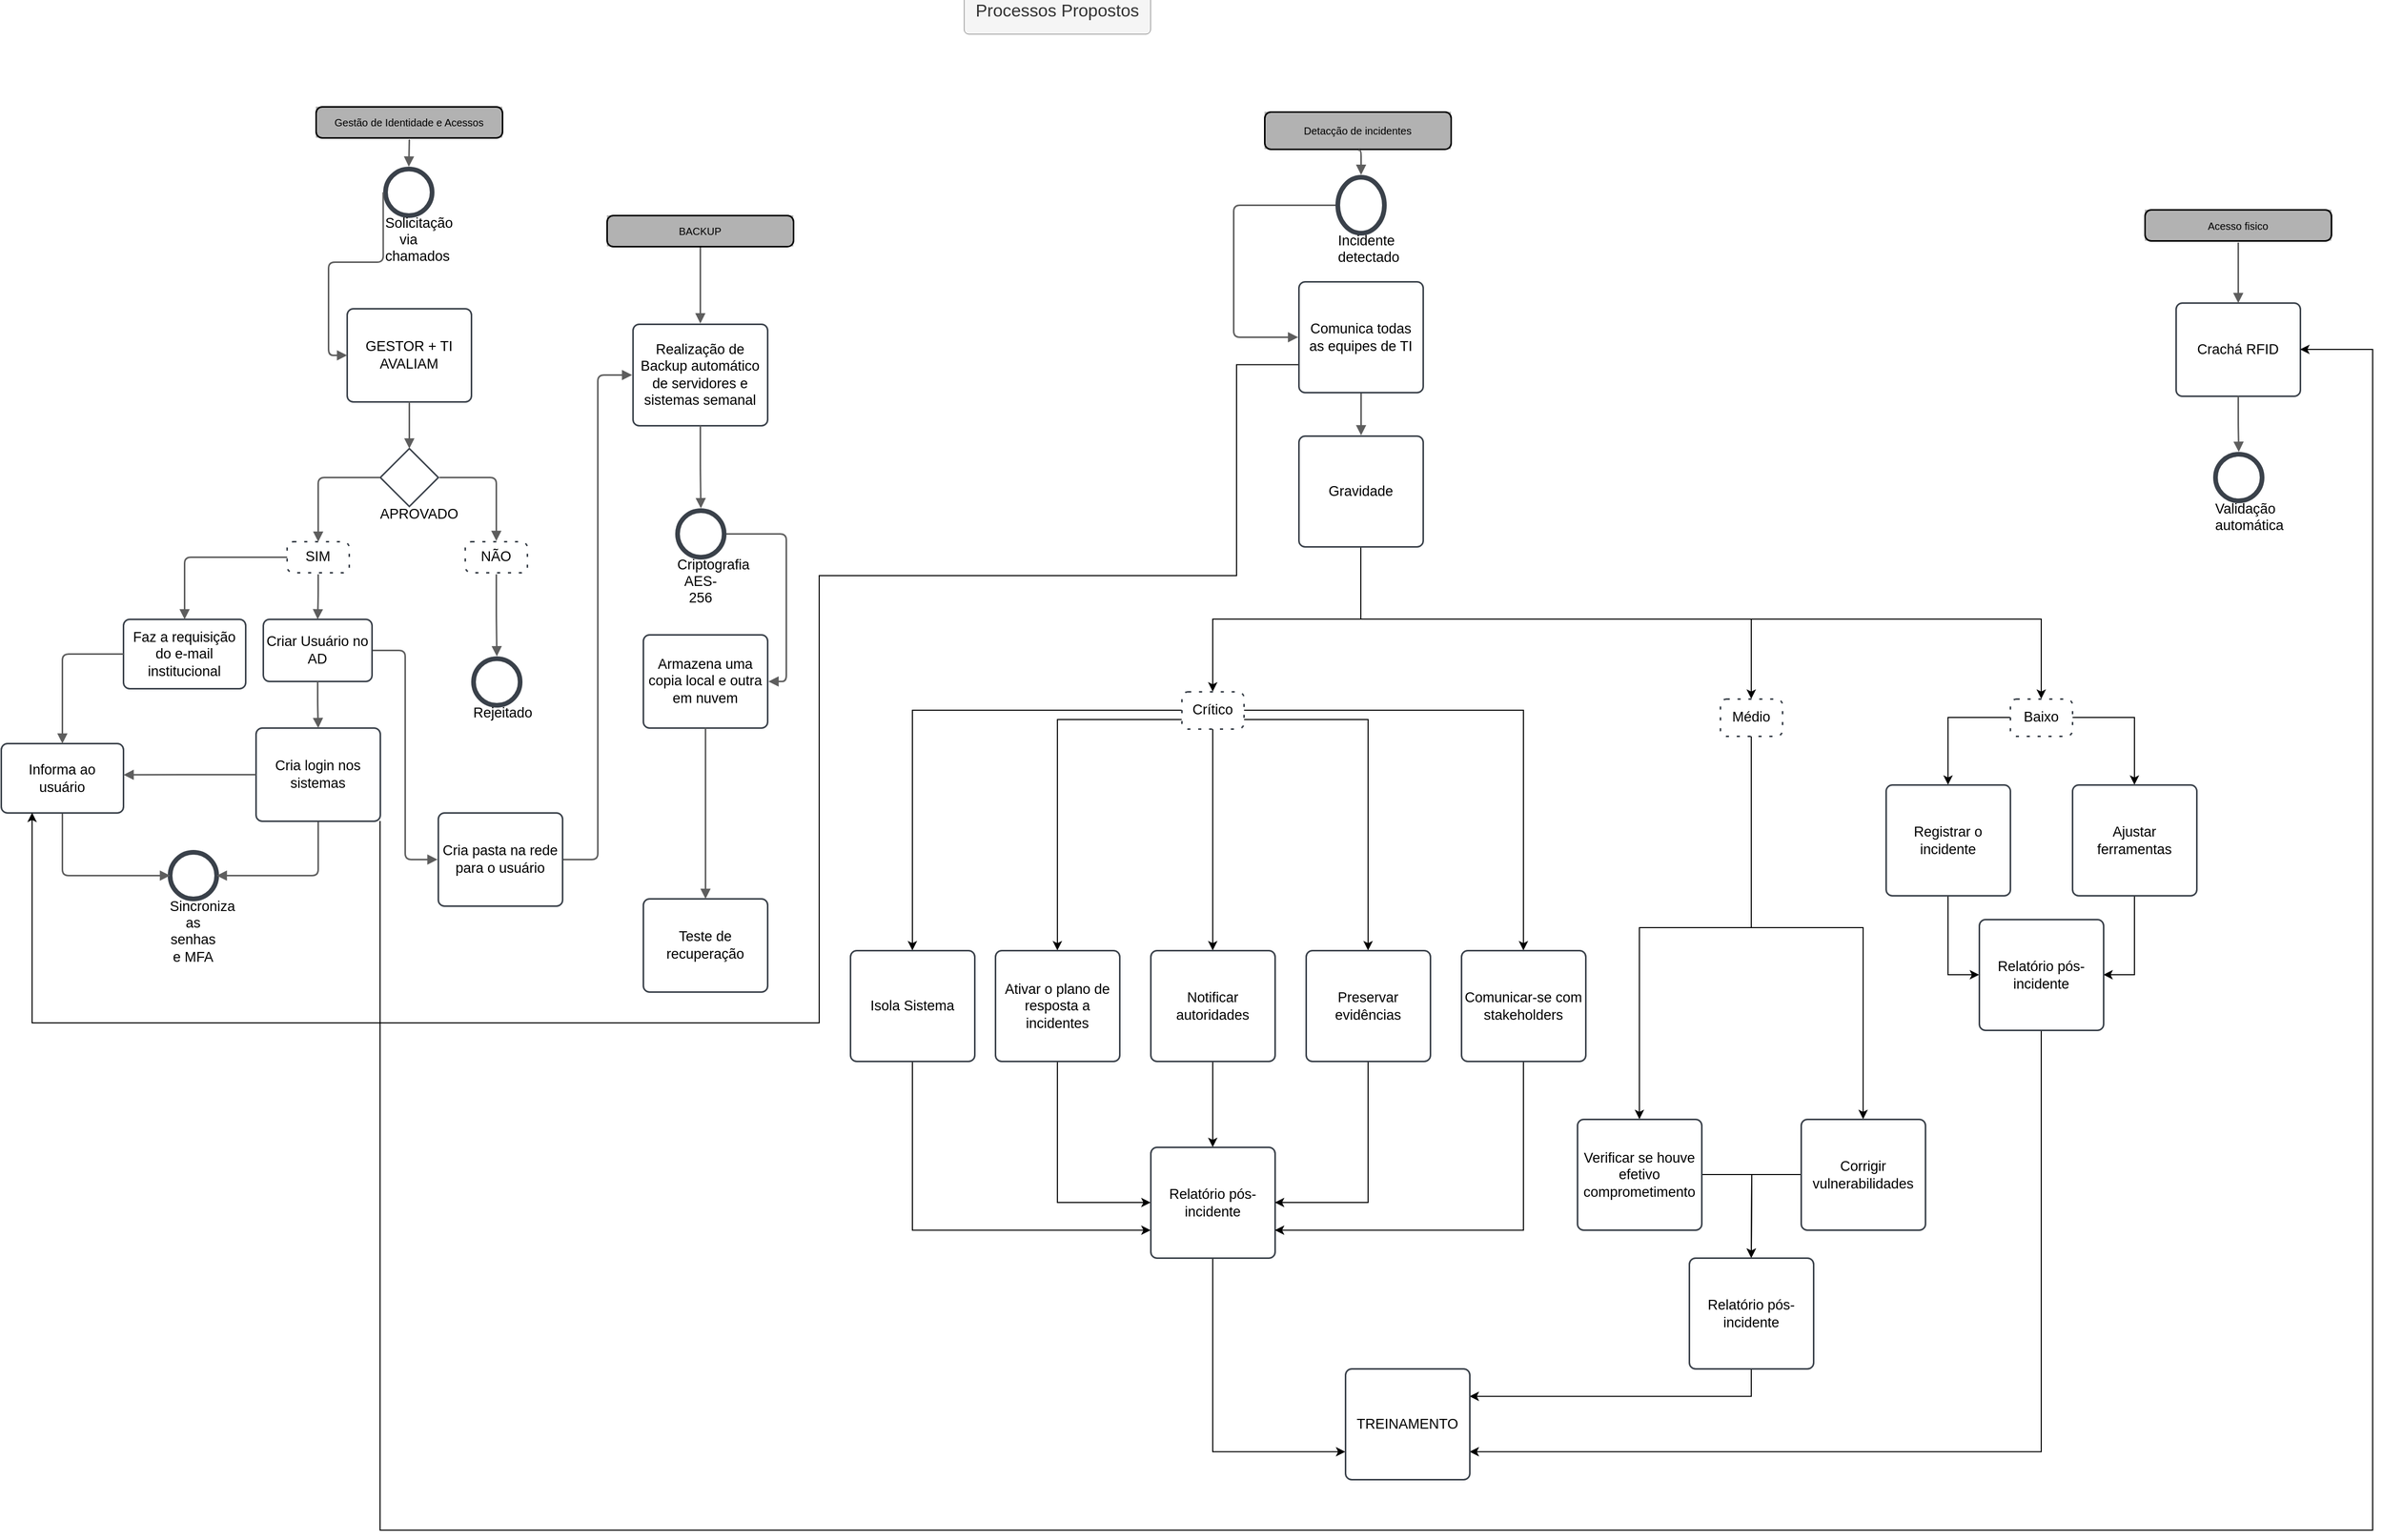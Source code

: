 <mxfile version="26.2.9">
  <diagram name="Page-1" id="2a216829-ef6e-dabb-86c1-c78162f3ba2b">
    <mxGraphModel dx="3696" dy="2890" grid="1" gridSize="10" guides="1" tooltips="1" connect="1" arrows="1" fold="1" page="1" pageScale="1" pageWidth="850" pageHeight="1100" background="none" math="0" shadow="0">
      <root>
        <mxCell id="0" />
        <mxCell id="1" parent="0" />
        <mxCell id="rD__Bi_7_aJGjnoCtn_X-9" value="Gestão de Identidade e Acessos" style="html=1;overflow=block;blockSpacing=1;whiteSpace=wrap;fontSize=10;fontColor=default;align=center;spacing=3.8;strokeOpacity=100;fillOpacity=100;rounded=1;absoluteArcSize=1;arcSize=12;fillColor=#ffffff;strokeWidth=1.5;" vertex="1" parent="1">
          <mxGeometry x="-1906" y="-1435" width="180" height="30" as="geometry" />
        </mxCell>
        <mxCell id="rD__Bi_7_aJGjnoCtn_X-10" value="" style="fillColor=#000000;strokeColor=none;opacity=30;" vertex="1" parent="rD__Bi_7_aJGjnoCtn_X-9">
          <mxGeometry width="180" height="30" as="geometry" />
        </mxCell>
        <mxCell id="rD__Bi_7_aJGjnoCtn_X-11" value="BACKUP" style="html=1;overflow=block;blockSpacing=1;whiteSpace=wrap;fontSize=10;align=center;spacing=3.8;strokeOpacity=100;fillOpacity=100;rounded=1;absoluteArcSize=1;arcSize=12;fillColor=#ffffff;strokeWidth=1.5;" vertex="1" parent="1">
          <mxGeometry x="-1625" y="-1330" width="180" height="30" as="geometry" />
        </mxCell>
        <mxCell id="rD__Bi_7_aJGjnoCtn_X-12" value="" style="fillColor=#000000;strokeColor=none;opacity=30;" vertex="1" parent="rD__Bi_7_aJGjnoCtn_X-11">
          <mxGeometry width="180" height="30" as="geometry" />
        </mxCell>
        <mxCell id="rD__Bi_7_aJGjnoCtn_X-13" value="Detacção de incidentes" style="html=1;overflow=block;blockSpacing=1;whiteSpace=wrap;fontSize=10;align=center;spacing=3.8;strokeOpacity=100;fillOpacity=100;rounded=1;absoluteArcSize=1;arcSize=12;fillColor=#ffffff;strokeWidth=1.5;" vertex="1" parent="1">
          <mxGeometry x="-990" y="-1430" width="180" height="36" as="geometry" />
        </mxCell>
        <mxCell id="rD__Bi_7_aJGjnoCtn_X-14" value="" style="fillColor=#000000;strokeColor=none;opacity=30;" vertex="1" parent="rD__Bi_7_aJGjnoCtn_X-13">
          <mxGeometry width="180" height="36" as="geometry" />
        </mxCell>
        <mxCell id="rD__Bi_7_aJGjnoCtn_X-15" value="Acesso fisico" style="html=1;overflow=block;blockSpacing=1;whiteSpace=wrap;fontSize=10;align=center;spacing=3.8;strokeOpacity=100;fillOpacity=100;rounded=1;absoluteArcSize=1;arcSize=12;fillColor=#ffffff;strokeWidth=1.5;" vertex="1" parent="1">
          <mxGeometry x="-140" y="-1335.5" width="180" height="30" as="geometry" />
        </mxCell>
        <mxCell id="rD__Bi_7_aJGjnoCtn_X-16" value="" style="fillColor=#000000;strokeColor=none;opacity=30;" vertex="1" parent="rD__Bi_7_aJGjnoCtn_X-15">
          <mxGeometry width="180" height="30" as="geometry" />
        </mxCell>
        <mxCell id="rD__Bi_7_aJGjnoCtn_X-17" value="GESTOR + TI&#xa;AVALIAM" style="html=1;overflow=block;blockSpacing=1;whiteSpace=wrap;fontSize=13.5;align=center;spacing=3.8;strokeColor=#3a414a;strokeOpacity=100;fillOpacity=100;rounded=1;absoluteArcSize=1;arcSize=12;fillColor=#ffffff;strokeWidth=1.5;" vertex="1" parent="1">
          <mxGeometry x="-1876" y="-1240" width="120" height="90" as="geometry" />
        </mxCell>
        <mxCell id="rD__Bi_7_aJGjnoCtn_X-18" value="APROVADO" style="html=1;overflow=block;blockSpacing=1;shape=mxgraph.bpmn.shape;perimeter=rhombusPerimeter;background=gateway;verticalLabelPosition=bottom;verticalAlign=top;outline=none;symbol=general;strokeColor=#3a414a;strokeOpacity=100;fillOpacity=100;rounded=1;absoluteArcSize=1;arcSize=12;fillColor=#ffffff;strokeWidth=1.5;whiteSpace=wrap;fontSize=13.5;align=center;spacing=0;" vertex="1" parent="1">
          <mxGeometry x="-1844" y="-1105" width="56" height="56" as="geometry" />
        </mxCell>
        <mxCell id="rD__Bi_7_aJGjnoCtn_X-19" value="SIM" style="html=1;overflow=block;blockSpacing=1;shape=ext;dashed=1;dashPattern=2 5;whiteSpace=wrap;fontSize=13.5;align=center;spacing=3.8;strokeColor=#3a414a;strokeOpacity=100;fillOpacity=100;rounded=1;absoluteArcSize=1;arcSize=12;fillColor=#ffffff;strokeWidth=1.5;" vertex="1" parent="1">
          <mxGeometry x="-1934" y="-1015" width="60" height="30" as="geometry" />
        </mxCell>
        <mxCell id="rD__Bi_7_aJGjnoCtn_X-20" value="NÃO" style="html=1;overflow=block;blockSpacing=1;shape=ext;dashed=1;dashPattern=2 5;whiteSpace=wrap;fontSize=13.5;align=center;spacing=3.8;strokeColor=#3a414a;strokeOpacity=100;fillOpacity=100;rounded=1;absoluteArcSize=1;arcSize=12;fillColor=#ffffff;strokeWidth=1.5;" vertex="1" parent="1">
          <mxGeometry x="-1762" y="-1015" width="60" height="30" as="geometry" />
        </mxCell>
        <mxCell id="rD__Bi_7_aJGjnoCtn_X-21" value="Rejeitado" style="html=1;overflow=block;blockSpacing=1;whiteSpace=wrap;shape=mxgraph.bpmn.shape;verticalLabelPosition=bottom;verticalAlign=top;outline=end;fontSize=13.5;align=center;spacing=0;strokeColor=#3a414a;strokeOpacity=100;fillOpacity=100;rounded=1;absoluteArcSize=1;arcSize=12;fillColor=#ffffff;strokeWidth=1.5;" vertex="1" parent="1">
          <mxGeometry x="-1754" y="-902" width="45" height="45" as="geometry" />
        </mxCell>
        <mxCell id="rD__Bi_7_aJGjnoCtn_X-22" value="Solicitação via chamados" style="html=1;overflow=block;blockSpacing=1;whiteSpace=wrap;shape=mxgraph.bpmn.shape;verticalLabelPosition=bottom;verticalAlign=top;outline=end;fontSize=13.5;align=center;spacing=0;strokeColor=#3a414a;strokeOpacity=100;fillOpacity=100;rounded=1;absoluteArcSize=1;arcSize=12;fillColor=#ffffff;strokeWidth=1.5;" vertex="1" parent="1">
          <mxGeometry x="-1839" y="-1375" width="45" height="45" as="geometry" />
        </mxCell>
        <mxCell id="rD__Bi_7_aJGjnoCtn_X-23" value="" style="html=1;jettySize=18;whiteSpace=wrap;fontSize=13;strokeColor=#5E5E5E;strokeWidth=1.5;rounded=1;arcSize=12;edgeStyle=orthogonalEdgeStyle;startArrow=none;endArrow=block;endFill=1;exitX=-0.05;exitY=0.5;exitPerimeter=0;entryX=0;entryY=0.5;entryPerimeter=0;lucidId=1qi7b8Av0Xuy;" edge="1" parent="1" source="rD__Bi_7_aJGjnoCtn_X-22" target="rD__Bi_7_aJGjnoCtn_X-17">
          <mxGeometry width="100" height="100" relative="1" as="geometry">
            <Array as="points" />
          </mxGeometry>
        </mxCell>
        <mxCell id="rD__Bi_7_aJGjnoCtn_X-24" value="" style="html=1;jettySize=18;whiteSpace=wrap;fontSize=13;strokeColor=#5E5E5E;strokeWidth=1.5;rounded=1;arcSize=12;edgeStyle=orthogonalEdgeStyle;startArrow=none;endArrow=block;endFill=1;exitX=0.5;exitY=1;exitPerimeter=0;entryX=0.5;entryY=0;entryPerimeter=0;lucidId=8qi7MVqznRlG;" edge="1" parent="1" source="rD__Bi_7_aJGjnoCtn_X-17" target="rD__Bi_7_aJGjnoCtn_X-18">
          <mxGeometry width="100" height="100" relative="1" as="geometry">
            <Array as="points" />
          </mxGeometry>
        </mxCell>
        <mxCell id="rD__Bi_7_aJGjnoCtn_X-25" value="" style="html=1;jettySize=18;whiteSpace=wrap;fontSize=13;strokeColor=#5E5E5E;strokeWidth=1.5;rounded=1;arcSize=12;edgeStyle=orthogonalEdgeStyle;startArrow=none;endArrow=block;endFill=1;exitX=1.019;exitY=0.5;exitPerimeter=0;entryX=0.5;entryY=-0.025;entryPerimeter=0;lucidId=ari7bcPOTOpe;" edge="1" parent="1" source="rD__Bi_7_aJGjnoCtn_X-18" target="rD__Bi_7_aJGjnoCtn_X-20">
          <mxGeometry width="100" height="100" relative="1" as="geometry">
            <Array as="points" />
          </mxGeometry>
        </mxCell>
        <mxCell id="rD__Bi_7_aJGjnoCtn_X-26" value="" style="html=1;jettySize=18;whiteSpace=wrap;fontSize=13;strokeColor=#5E5E5E;strokeWidth=1.5;rounded=1;arcSize=12;edgeStyle=orthogonalEdgeStyle;startArrow=none;endArrow=block;endFill=1;exitX=0;exitY=0.5;exitPerimeter=0;entryX=0.5;entryY=0;entryPerimeter=0;lucidId=fri711MLL6yt;" edge="1" parent="1" source="rD__Bi_7_aJGjnoCtn_X-18" target="rD__Bi_7_aJGjnoCtn_X-19">
          <mxGeometry width="100" height="100" relative="1" as="geometry">
            <Array as="points" />
          </mxGeometry>
        </mxCell>
        <mxCell id="rD__Bi_7_aJGjnoCtn_X-27" value="" style="html=1;jettySize=18;whiteSpace=wrap;fontSize=13;strokeColor=#5E5E5E;strokeWidth=1.5;rounded=1;arcSize=12;edgeStyle=orthogonalEdgeStyle;startArrow=none;endArrow=block;endFill=1;exitX=0.5;exitY=1.05;exitPerimeter=0;entryX=0.5;entryY=0;entryPerimeter=0;lucidId=qri7VnRi8bmu;" edge="1" parent="1" source="rD__Bi_7_aJGjnoCtn_X-19" target="rD__Bi_7_aJGjnoCtn_X-51">
          <mxGeometry width="100" height="100" relative="1" as="geometry">
            <Array as="points" />
          </mxGeometry>
        </mxCell>
        <mxCell id="rD__Bi_7_aJGjnoCtn_X-28" value="" style="html=1;jettySize=18;whiteSpace=wrap;fontSize=13;strokeColor=#5E5E5E;strokeWidth=1.5;rounded=1;arcSize=12;edgeStyle=orthogonalEdgeStyle;startArrow=none;endArrow=block;endFill=1;exitX=0.5;exitY=1.05;exitPerimeter=0;entryX=0.5;entryY=-0.05;entryPerimeter=0;lucidId=Uri776r0W75.;" edge="1" parent="1" source="rD__Bi_7_aJGjnoCtn_X-20" target="rD__Bi_7_aJGjnoCtn_X-21">
          <mxGeometry width="100" height="100" relative="1" as="geometry">
            <Array as="points" />
          </mxGeometry>
        </mxCell>
        <mxCell id="rD__Bi_7_aJGjnoCtn_X-29" value="" style="html=1;jettySize=18;whiteSpace=wrap;fontSize=13;strokeColor=#5E5E5E;strokeWidth=1.5;rounded=1;arcSize=12;edgeStyle=orthogonalEdgeStyle;startArrow=none;endArrow=block;endFill=1;exitX=0.5;exitY=1.05;exitPerimeter=0;entryX=0.5;entryY=-0.05;entryPerimeter=0;lucidId=jsi7D1w7isp8;" edge="1" parent="1" source="rD__Bi_7_aJGjnoCtn_X-9" target="rD__Bi_7_aJGjnoCtn_X-22">
          <mxGeometry width="100" height="100" relative="1" as="geometry">
            <Array as="points" />
          </mxGeometry>
        </mxCell>
        <mxCell id="rD__Bi_7_aJGjnoCtn_X-30" value="Realização de Backup automático de servidores e sistemas semanal" style="html=1;overflow=block;blockSpacing=1;whiteSpace=wrap;fontSize=13.5;align=center;spacing=3.8;strokeColor=#3a414a;strokeOpacity=100;fillOpacity=100;rounded=1;absoluteArcSize=1;arcSize=12;fillColor=#ffffff;strokeWidth=1.5;" vertex="1" parent="1">
          <mxGeometry x="-1600" y="-1225" width="130" height="98" as="geometry" />
        </mxCell>
        <mxCell id="rD__Bi_7_aJGjnoCtn_X-31" value="Criptografia AES-256" style="html=1;overflow=block;blockSpacing=1;whiteSpace=wrap;shape=mxgraph.bpmn.shape;verticalLabelPosition=bottom;verticalAlign=top;outline=end;fontSize=13.5;align=center;spacing=0;strokeColor=#3a414a;strokeOpacity=100;fillOpacity=100;rounded=1;absoluteArcSize=1;arcSize=12;fillColor=#ffffff;strokeWidth=1.5;" vertex="1" parent="1">
          <mxGeometry x="-1557" y="-1045" width="45" height="45" as="geometry" />
        </mxCell>
        <mxCell id="rD__Bi_7_aJGjnoCtn_X-32" value="Teste de recuperação" style="html=1;overflow=block;blockSpacing=1;whiteSpace=wrap;fontSize=13.5;align=center;spacing=3.8;strokeColor=#3a414a;strokeOpacity=100;fillOpacity=100;rounded=1;absoluteArcSize=1;arcSize=12;fillColor=#ffffff;strokeWidth=1.5;" vertex="1" parent="1">
          <mxGeometry x="-1590" y="-670" width="120" height="90" as="geometry" />
        </mxCell>
        <mxCell id="rD__Bi_7_aJGjnoCtn_X-33" value="" style="html=1;jettySize=18;whiteSpace=wrap;fontSize=13;strokeColor=#5E5E5E;strokeWidth=1.5;rounded=1;arcSize=12;edgeStyle=orthogonalEdgeStyle;startArrow=none;endArrow=block;endFill=1;exitX=1.05;exitY=0.5;exitPerimeter=0;entryX=1.006;entryY=0.5;entryPerimeter=0;lucidId=zvi7NfOaGzyh;" edge="1" parent="1" source="rD__Bi_7_aJGjnoCtn_X-31" target="rD__Bi_7_aJGjnoCtn_X-66">
          <mxGeometry width="100" height="100" relative="1" as="geometry">
            <Array as="points">
              <mxPoint x="-1452" y="-1022" />
              <mxPoint x="-1452" y="-880" />
            </Array>
          </mxGeometry>
        </mxCell>
        <mxCell id="rD__Bi_7_aJGjnoCtn_X-34" value="" style="html=1;jettySize=18;whiteSpace=wrap;fontSize=13;strokeColor=#5E5E5E;strokeWidth=1.5;rounded=1;arcSize=12;edgeStyle=orthogonalEdgeStyle;startArrow=none;endArrow=block;endFill=1;exitX=0.5;exitY=1.025;exitPerimeter=0;entryX=0.5;entryY=-0.008;entryPerimeter=0;lucidId=Hvi7lHUSgAR8;" edge="1" parent="1" source="rD__Bi_7_aJGjnoCtn_X-11" target="rD__Bi_7_aJGjnoCtn_X-30">
          <mxGeometry width="100" height="100" relative="1" as="geometry">
            <Array as="points" />
          </mxGeometry>
        </mxCell>
        <mxCell id="rD__Bi_7_aJGjnoCtn_X-77" style="edgeStyle=orthogonalEdgeStyle;rounded=0;orthogonalLoop=1;jettySize=auto;html=1;exitX=0.5;exitY=1;exitDx=0;exitDy=0;entryX=0.5;entryY=0;entryDx=0;entryDy=0;" edge="1" parent="1" source="rD__Bi_7_aJGjnoCtn_X-35" target="rD__Bi_7_aJGjnoCtn_X-36">
          <mxGeometry relative="1" as="geometry" />
        </mxCell>
        <mxCell id="rD__Bi_7_aJGjnoCtn_X-78" style="edgeStyle=orthogonalEdgeStyle;rounded=0;orthogonalLoop=1;jettySize=auto;html=1;exitX=0.5;exitY=1;exitDx=0;exitDy=0;" edge="1" parent="1" source="rD__Bi_7_aJGjnoCtn_X-35" target="rD__Bi_7_aJGjnoCtn_X-75">
          <mxGeometry relative="1" as="geometry">
            <Array as="points">
              <mxPoint x="-897" y="-940" />
              <mxPoint x="-240" y="-940" />
            </Array>
          </mxGeometry>
        </mxCell>
        <mxCell id="rD__Bi_7_aJGjnoCtn_X-100" style="edgeStyle=orthogonalEdgeStyle;rounded=0;orthogonalLoop=1;jettySize=auto;html=1;exitX=0.5;exitY=1;exitDx=0;exitDy=0;entryX=0.5;entryY=0;entryDx=0;entryDy=0;" edge="1" parent="1" source="rD__Bi_7_aJGjnoCtn_X-35" target="rD__Bi_7_aJGjnoCtn_X-38">
          <mxGeometry relative="1" as="geometry">
            <Array as="points">
              <mxPoint x="-897" y="-940" />
              <mxPoint x="-520" y="-940" />
            </Array>
          </mxGeometry>
        </mxCell>
        <mxCell id="rD__Bi_7_aJGjnoCtn_X-35" value="Gravidade" style="html=1;overflow=block;blockSpacing=1;whiteSpace=wrap;fontSize=13.5;align=center;spacing=3.8;strokeColor=#3a414a;strokeOpacity=100;fillOpacity=100;rounded=1;absoluteArcSize=1;arcSize=12;fillColor=#ffffff;strokeWidth=1.5;" vertex="1" parent="1">
          <mxGeometry x="-957" y="-1117" width="120" height="107" as="geometry" />
        </mxCell>
        <mxCell id="rD__Bi_7_aJGjnoCtn_X-80" style="edgeStyle=orthogonalEdgeStyle;rounded=0;orthogonalLoop=1;jettySize=auto;html=1;exitX=0;exitY=0.5;exitDx=0;exitDy=0;" edge="1" parent="1" source="rD__Bi_7_aJGjnoCtn_X-36" target="rD__Bi_7_aJGjnoCtn_X-42">
          <mxGeometry relative="1" as="geometry" />
        </mxCell>
        <mxCell id="rD__Bi_7_aJGjnoCtn_X-81" style="edgeStyle=orthogonalEdgeStyle;rounded=0;orthogonalLoop=1;jettySize=auto;html=1;entryX=0.5;entryY=0;entryDx=0;entryDy=0;exitX=0;exitY=0.75;exitDx=0;exitDy=0;" edge="1" parent="1" source="rD__Bi_7_aJGjnoCtn_X-36" target="rD__Bi_7_aJGjnoCtn_X-79">
          <mxGeometry relative="1" as="geometry">
            <mxPoint x="-1040" y="-830" as="sourcePoint" />
          </mxGeometry>
        </mxCell>
        <mxCell id="rD__Bi_7_aJGjnoCtn_X-85" style="edgeStyle=orthogonalEdgeStyle;rounded=0;orthogonalLoop=1;jettySize=auto;html=1;exitX=0.5;exitY=1;exitDx=0;exitDy=0;" edge="1" parent="1" source="rD__Bi_7_aJGjnoCtn_X-36" target="rD__Bi_7_aJGjnoCtn_X-82">
          <mxGeometry relative="1" as="geometry">
            <Array as="points">
              <mxPoint x="-1040" y="-770" />
              <mxPoint x="-1040" y="-770" />
            </Array>
          </mxGeometry>
        </mxCell>
        <mxCell id="rD__Bi_7_aJGjnoCtn_X-86" style="edgeStyle=orthogonalEdgeStyle;rounded=0;orthogonalLoop=1;jettySize=auto;html=1;exitX=1;exitY=0.5;exitDx=0;exitDy=0;entryX=0.5;entryY=0;entryDx=0;entryDy=0;" edge="1" parent="1" source="rD__Bi_7_aJGjnoCtn_X-36" target="rD__Bi_7_aJGjnoCtn_X-84">
          <mxGeometry relative="1" as="geometry" />
        </mxCell>
        <mxCell id="rD__Bi_7_aJGjnoCtn_X-88" style="edgeStyle=orthogonalEdgeStyle;rounded=0;orthogonalLoop=1;jettySize=auto;html=1;exitX=1;exitY=0.75;exitDx=0;exitDy=0;entryX=0.5;entryY=0;entryDx=0;entryDy=0;" edge="1" parent="1" source="rD__Bi_7_aJGjnoCtn_X-36" target="rD__Bi_7_aJGjnoCtn_X-83">
          <mxGeometry relative="1" as="geometry" />
        </mxCell>
        <mxCell id="rD__Bi_7_aJGjnoCtn_X-36" value="Crítico" style="html=1;overflow=block;blockSpacing=1;shape=ext;dashed=1;dashPattern=2 5;whiteSpace=wrap;fontSize=13.5;align=center;spacing=3.8;strokeColor=#3a414a;strokeOpacity=100;fillOpacity=100;rounded=1;absoluteArcSize=1;arcSize=12;fillColor=#ffffff;strokeWidth=1.5;" vertex="1" parent="1">
          <mxGeometry x="-1070" y="-870" width="60" height="36" as="geometry" />
        </mxCell>
        <mxCell id="rD__Bi_7_aJGjnoCtn_X-91" style="edgeStyle=orthogonalEdgeStyle;rounded=0;orthogonalLoop=1;jettySize=auto;html=1;exitX=0.5;exitY=1;exitDx=0;exitDy=0;" edge="1" parent="1" source="rD__Bi_7_aJGjnoCtn_X-38" target="rD__Bi_7_aJGjnoCtn_X-90">
          <mxGeometry relative="1" as="geometry" />
        </mxCell>
        <mxCell id="rD__Bi_7_aJGjnoCtn_X-92" style="edgeStyle=orthogonalEdgeStyle;rounded=0;orthogonalLoop=1;jettySize=auto;html=1;exitX=0.5;exitY=1;exitDx=0;exitDy=0;entryX=0.5;entryY=0;entryDx=0;entryDy=0;" edge="1" parent="1" source="rD__Bi_7_aJGjnoCtn_X-38" target="rD__Bi_7_aJGjnoCtn_X-40">
          <mxGeometry relative="1" as="geometry" />
        </mxCell>
        <mxCell id="rD__Bi_7_aJGjnoCtn_X-38" value="Médio" style="html=1;overflow=block;blockSpacing=1;shape=ext;dashed=1;dashPattern=2 5;whiteSpace=wrap;fontSize=13.5;align=center;spacing=3.8;strokeColor=#3a414a;strokeOpacity=100;fillOpacity=100;rounded=1;absoluteArcSize=1;arcSize=12;fillColor=#ffffff;strokeWidth=1.5;" vertex="1" parent="1">
          <mxGeometry x="-550" y="-863" width="60" height="36" as="geometry" />
        </mxCell>
        <mxCell id="rD__Bi_7_aJGjnoCtn_X-104" style="edgeStyle=orthogonalEdgeStyle;rounded=0;orthogonalLoop=1;jettySize=auto;html=1;exitX=1;exitY=0.5;exitDx=0;exitDy=0;" edge="1" parent="1" source="rD__Bi_7_aJGjnoCtn_X-40">
          <mxGeometry relative="1" as="geometry">
            <mxPoint x="-520.0" y="-323" as="targetPoint" />
          </mxGeometry>
        </mxCell>
        <mxCell id="rD__Bi_7_aJGjnoCtn_X-40" value="Verificar se houve efetivo comprometimento" style="html=1;overflow=block;blockSpacing=1;whiteSpace=wrap;fontSize=13.5;align=center;spacing=3.8;strokeColor=#3a414a;strokeOpacity=100;fillOpacity=100;rounded=1;absoluteArcSize=1;arcSize=12;fillColor=#ffffff;strokeWidth=1.5;" vertex="1" parent="1">
          <mxGeometry x="-688" y="-457" width="120" height="107" as="geometry" />
        </mxCell>
        <mxCell id="rD__Bi_7_aJGjnoCtn_X-95" style="edgeStyle=orthogonalEdgeStyle;rounded=0;orthogonalLoop=1;jettySize=auto;html=1;exitX=0.5;exitY=1;exitDx=0;exitDy=0;entryX=0;entryY=0.75;entryDx=0;entryDy=0;" edge="1" parent="1" source="rD__Bi_7_aJGjnoCtn_X-42" target="rD__Bi_7_aJGjnoCtn_X-44">
          <mxGeometry relative="1" as="geometry" />
        </mxCell>
        <mxCell id="rD__Bi_7_aJGjnoCtn_X-42" value="Isola Sistema" style="html=1;overflow=block;blockSpacing=1;whiteSpace=wrap;fontSize=13.5;align=center;spacing=3.8;strokeColor=#3a414a;strokeOpacity=100;fillOpacity=100;rounded=1;absoluteArcSize=1;arcSize=12;fillColor=#ffffff;strokeWidth=1.5;" vertex="1" parent="1">
          <mxGeometry x="-1390" y="-620" width="120" height="107" as="geometry" />
        </mxCell>
        <mxCell id="rD__Bi_7_aJGjnoCtn_X-113" style="edgeStyle=orthogonalEdgeStyle;rounded=0;orthogonalLoop=1;jettySize=auto;html=1;exitX=0.5;exitY=1;exitDx=0;exitDy=0;entryX=0;entryY=0.75;entryDx=0;entryDy=0;" edge="1" parent="1" source="rD__Bi_7_aJGjnoCtn_X-44" target="rD__Bi_7_aJGjnoCtn_X-111">
          <mxGeometry relative="1" as="geometry" />
        </mxCell>
        <mxCell id="rD__Bi_7_aJGjnoCtn_X-44" value="Relatório pós-incidente" style="html=1;overflow=block;blockSpacing=1;whiteSpace=wrap;fontSize=13.5;align=center;spacing=3.8;strokeColor=#3a414a;strokeOpacity=100;fillOpacity=100;rounded=1;absoluteArcSize=1;arcSize=12;fillColor=#ffffff;strokeWidth=1.5;" vertex="1" parent="1">
          <mxGeometry x="-1100" y="-430" width="120" height="107" as="geometry" />
        </mxCell>
        <mxCell id="rD__Bi_7_aJGjnoCtn_X-46" value="Crachá RFID" style="html=1;overflow=block;blockSpacing=1;whiteSpace=wrap;fontSize=13.5;align=center;spacing=3.8;strokeColor=#3a414a;strokeOpacity=100;fillOpacity=100;rounded=1;absoluteArcSize=1;arcSize=12;fillColor=#ffffff;strokeWidth=1.5;" vertex="1" parent="1">
          <mxGeometry x="-110" y="-1245.5" width="120" height="90" as="geometry" />
        </mxCell>
        <mxCell id="rD__Bi_7_aJGjnoCtn_X-47" value="Validação automática" style="html=1;overflow=block;blockSpacing=1;whiteSpace=wrap;shape=mxgraph.bpmn.shape;verticalLabelPosition=bottom;verticalAlign=top;outline=end;fontSize=13.5;align=center;spacing=0;strokeColor=#3a414a;strokeOpacity=100;fillOpacity=100;rounded=1;absoluteArcSize=1;arcSize=12;fillColor=#ffffff;strokeWidth=1.5;" vertex="1" parent="1">
          <mxGeometry x="-72" y="-1099.5" width="45" height="45" as="geometry" />
        </mxCell>
        <mxCell id="rD__Bi_7_aJGjnoCtn_X-48" value="" style="html=1;jettySize=18;whiteSpace=wrap;fontSize=13;strokeColor=#5E5E5E;strokeWidth=1.5;rounded=1;arcSize=12;edgeStyle=orthogonalEdgeStyle;startArrow=none;endArrow=block;endFill=1;exitX=0.5;exitY=1;exitPerimeter=0;entryX=0.5;entryY=-0.05;entryPerimeter=0;lucidId=tCi74.-eWCWQ;" edge="1" parent="1" source="rD__Bi_7_aJGjnoCtn_X-46" target="rD__Bi_7_aJGjnoCtn_X-47">
          <mxGeometry width="100" height="100" relative="1" as="geometry">
            <Array as="points" />
          </mxGeometry>
        </mxCell>
        <mxCell id="rD__Bi_7_aJGjnoCtn_X-49" value="" style="html=1;jettySize=18;whiteSpace=wrap;fontSize=13;strokeColor=#5E5E5E;strokeWidth=1.5;rounded=1;arcSize=12;edgeStyle=orthogonalEdgeStyle;startArrow=none;endArrow=block;endFill=1;exitX=0.5;exitY=1.05;exitPerimeter=0;entryX=0.5;entryY=0;entryPerimeter=0;lucidId=wCi73nZ9If8Q;" edge="1" parent="1" source="rD__Bi_7_aJGjnoCtn_X-15" target="rD__Bi_7_aJGjnoCtn_X-46">
          <mxGeometry width="100" height="100" relative="1" as="geometry">
            <Array as="points" />
          </mxGeometry>
        </mxCell>
        <mxCell id="rD__Bi_7_aJGjnoCtn_X-50" value="Processos Propostos" style="html=1;overflow=block;blockSpacing=1;whiteSpace=wrap;fontSize=16.7;spacing=0;strokeOpacity=100;rounded=1;absoluteArcSize=1;arcSize=9;strokeWidth=NaN;lucidId=.Rn7T_qeF7R_;fillColor=#f5f5f5;fontColor=#333333;strokeColor=#666666;" vertex="1" parent="1">
          <mxGeometry x="-1280" y="-1550" width="180" height="45" as="geometry" />
        </mxCell>
        <mxCell id="rD__Bi_7_aJGjnoCtn_X-51" value="Criar Usuário no AD" style="html=1;overflow=block;blockSpacing=1;whiteSpace=wrap;fontSize=13.5;align=center;spacing=3.8;strokeColor=#3a414a;strokeOpacity=100;fillOpacity=100;rounded=1;absoluteArcSize=1;arcSize=12;fillColor=#ffffff;strokeWidth=1.5;" vertex="1" parent="1">
          <mxGeometry x="-1957" y="-940" width="105" height="60" as="geometry" />
        </mxCell>
        <mxCell id="rD__Bi_7_aJGjnoCtn_X-117" style="edgeStyle=orthogonalEdgeStyle;rounded=0;orthogonalLoop=1;jettySize=auto;html=1;exitX=1;exitY=1;exitDx=0;exitDy=0;entryX=1;entryY=0.5;entryDx=0;entryDy=0;" edge="1" parent="1" source="rD__Bi_7_aJGjnoCtn_X-52" target="rD__Bi_7_aJGjnoCtn_X-46">
          <mxGeometry relative="1" as="geometry">
            <Array as="points">
              <mxPoint x="-1844" y="-60" />
              <mxPoint x="80" y="-60" />
              <mxPoint x="80" y="-1200" />
            </Array>
          </mxGeometry>
        </mxCell>
        <mxCell id="rD__Bi_7_aJGjnoCtn_X-52" value="Cria login nos sistemas " style="html=1;overflow=block;blockSpacing=1;whiteSpace=wrap;fontSize=13.5;align=center;spacing=3.8;strokeColor=#3a414a;strokeOpacity=100;fillOpacity=100;rounded=1;absoluteArcSize=1;arcSize=12;fillColor=#ffffff;strokeWidth=1.5;" vertex="1" parent="1">
          <mxGeometry x="-1964" y="-835" width="120" height="90" as="geometry" />
        </mxCell>
        <mxCell id="rD__Bi_7_aJGjnoCtn_X-53" value="" style="html=1;jettySize=18;whiteSpace=wrap;fontSize=13;strokeColor=#5E5E5E;strokeWidth=1.5;rounded=1;arcSize=12;edgeStyle=orthogonalEdgeStyle;startArrow=none;endArrow=block;endFill=1;exitX=0.5;exitY=1;exitPerimeter=0;entryX=0.5;entryY=0;entryPerimeter=0;lucidId=aV-8qqGvgJX_;" edge="1" parent="1" source="rD__Bi_7_aJGjnoCtn_X-51" target="rD__Bi_7_aJGjnoCtn_X-52">
          <mxGeometry width="100" height="100" relative="1" as="geometry">
            <Array as="points" />
          </mxGeometry>
        </mxCell>
        <mxCell id="rD__Bi_7_aJGjnoCtn_X-54" value="Faz a requisição do e-mail institucional " style="html=1;overflow=block;blockSpacing=1;whiteSpace=wrap;fontSize=13.5;align=center;spacing=3.8;strokeColor=#3a414a;strokeOpacity=100;fillOpacity=100;rounded=1;absoluteArcSize=1;arcSize=12;fillColor=#ffffff;strokeWidth=1.5;" vertex="1" parent="1">
          <mxGeometry x="-2092" y="-940" width="118" height="67" as="geometry" />
        </mxCell>
        <mxCell id="rD__Bi_7_aJGjnoCtn_X-55" value="" style="html=1;jettySize=18;whiteSpace=wrap;fontSize=13;strokeColor=#5E5E5E;strokeWidth=1.5;rounded=1;arcSize=12;edgeStyle=orthogonalEdgeStyle;startArrow=none;endArrow=block;endFill=1;exitX=0;exitY=0.5;exitPerimeter=0;entryX=0.5;entryY=0;entryPerimeter=0;lucidId=P0-8dCz11yLC;" edge="1" parent="1" source="rD__Bi_7_aJGjnoCtn_X-19" target="rD__Bi_7_aJGjnoCtn_X-54">
          <mxGeometry width="100" height="100" relative="1" as="geometry">
            <Array as="points" />
          </mxGeometry>
        </mxCell>
        <mxCell id="rD__Bi_7_aJGjnoCtn_X-56" value="Informa ao usuário" style="html=1;overflow=block;blockSpacing=1;whiteSpace=wrap;fontSize=13.5;align=center;spacing=3.8;strokeColor=#3a414a;strokeOpacity=100;fillOpacity=100;rounded=1;absoluteArcSize=1;arcSize=12;fillColor=#ffffff;strokeWidth=1.5;" vertex="1" parent="1">
          <mxGeometry x="-2210" y="-820" width="118" height="67" as="geometry" />
        </mxCell>
        <mxCell id="rD__Bi_7_aJGjnoCtn_X-57" value="" style="html=1;jettySize=18;whiteSpace=wrap;fontSize=13;strokeColor=#5E5E5E;strokeWidth=1.5;rounded=1;arcSize=12;edgeStyle=orthogonalEdgeStyle;startArrow=none;endArrow=block;endFill=1;exitX=0;exitY=0.5;exitPerimeter=0;entryX=0.5;entryY=0;entryPerimeter=0;lucidId=J1-8HkK~47jR;" edge="1" parent="1" source="rD__Bi_7_aJGjnoCtn_X-54" target="rD__Bi_7_aJGjnoCtn_X-56">
          <mxGeometry width="100" height="100" relative="1" as="geometry">
            <Array as="points" />
          </mxGeometry>
        </mxCell>
        <mxCell id="rD__Bi_7_aJGjnoCtn_X-58" value="" style="html=1;jettySize=18;whiteSpace=wrap;fontSize=13;strokeColor=#5E5E5E;strokeWidth=1.5;rounded=1;arcSize=12;edgeStyle=orthogonalEdgeStyle;startArrow=none;endArrow=block;endFill=1;exitX=0;exitY=0.5;exitPerimeter=0;entryX=1;entryY=0.45;entryPerimeter=0;lucidId=M1-8W-cdV8Ct;" edge="1" parent="1" source="rD__Bi_7_aJGjnoCtn_X-52" target="rD__Bi_7_aJGjnoCtn_X-56">
          <mxGeometry width="100" height="100" relative="1" as="geometry">
            <Array as="points" />
          </mxGeometry>
        </mxCell>
        <mxCell id="rD__Bi_7_aJGjnoCtn_X-59" value="Sincroniza as senhas e MFA" style="html=1;overflow=block;blockSpacing=1;whiteSpace=wrap;shape=mxgraph.bpmn.shape;verticalLabelPosition=bottom;verticalAlign=top;outline=end;fontSize=13.5;align=center;spacing=0;strokeColor=#3a414a;strokeOpacity=100;fillOpacity=100;rounded=1;absoluteArcSize=1;arcSize=12;fillColor=#ffffff;strokeWidth=1.5;" vertex="1" parent="1">
          <mxGeometry x="-2047" y="-715" width="45" height="45" as="geometry" />
        </mxCell>
        <mxCell id="rD__Bi_7_aJGjnoCtn_X-60" value="" style="html=1;jettySize=18;whiteSpace=wrap;fontSize=13;strokeColor=#5E5E5E;strokeWidth=1.5;rounded=1;arcSize=12;edgeStyle=orthogonalEdgeStyle;startArrow=none;endArrow=block;endFill=1;exitX=0.5;exitY=1.011;exitPerimeter=0;entryX=0;entryY=0.5;entryPerimeter=0;lucidId=42-87yBbKyxk;" edge="1" parent="1" source="rD__Bi_7_aJGjnoCtn_X-56" target="rD__Bi_7_aJGjnoCtn_X-59">
          <mxGeometry width="100" height="100" relative="1" as="geometry">
            <Array as="points" />
          </mxGeometry>
        </mxCell>
        <mxCell id="rD__Bi_7_aJGjnoCtn_X-61" value="" style="html=1;jettySize=18;whiteSpace=wrap;fontSize=13;strokeColor=#5E5E5E;strokeWidth=1.5;rounded=1;arcSize=12;edgeStyle=orthogonalEdgeStyle;startArrow=none;endArrow=block;endFill=1;exitX=0.5;exitY=1.008;exitPerimeter=0;entryX=1;entryY=0.5;entryPerimeter=0;lucidId=82-8FFXXsl-n;" edge="1" parent="1" source="rD__Bi_7_aJGjnoCtn_X-52" target="rD__Bi_7_aJGjnoCtn_X-59">
          <mxGeometry width="100" height="100" relative="1" as="geometry">
            <Array as="points" />
          </mxGeometry>
        </mxCell>
        <mxCell id="rD__Bi_7_aJGjnoCtn_X-62" value="Cria pasta na rede para o usuário" style="html=1;overflow=block;blockSpacing=1;whiteSpace=wrap;fontSize=13.5;align=center;spacing=3.8;strokeColor=#3a414a;strokeOpacity=100;fillOpacity=100;rounded=1;absoluteArcSize=1;arcSize=12;fillColor=#ffffff;strokeWidth=1.5;" vertex="1" parent="1">
          <mxGeometry x="-1788" y="-753" width="120" height="90" as="geometry" />
        </mxCell>
        <mxCell id="rD__Bi_7_aJGjnoCtn_X-63" value="" style="html=1;jettySize=18;whiteSpace=wrap;fontSize=13;strokeColor=#5E5E5E;strokeWidth=1.5;rounded=1;arcSize=12;edgeStyle=orthogonalEdgeStyle;startArrow=none;endArrow=block;endFill=1;exitX=1.007;exitY=0.5;exitPerimeter=0;entryX=-0.006;entryY=0.5;entryPerimeter=0;lucidId=k4-8.xfHZgtB;" edge="1" parent="1" source="rD__Bi_7_aJGjnoCtn_X-51" target="rD__Bi_7_aJGjnoCtn_X-62">
          <mxGeometry width="100" height="100" relative="1" as="geometry">
            <Array as="points" />
          </mxGeometry>
        </mxCell>
        <mxCell id="rD__Bi_7_aJGjnoCtn_X-64" value="" style="html=1;jettySize=18;whiteSpace=wrap;fontSize=13;strokeColor=#5E5E5E;strokeWidth=1.5;rounded=1;arcSize=12;edgeStyle=orthogonalEdgeStyle;startArrow=none;endArrow=block;endFill=1;exitX=1.006;exitY=0.5;exitPerimeter=0;entryX=-0.006;entryY=0.5;entryPerimeter=0;lucidId=M8-8b17On3F0;" edge="1" parent="1" source="rD__Bi_7_aJGjnoCtn_X-62" target="rD__Bi_7_aJGjnoCtn_X-30">
          <mxGeometry width="100" height="100" relative="1" as="geometry">
            <Array as="points" />
          </mxGeometry>
        </mxCell>
        <mxCell id="rD__Bi_7_aJGjnoCtn_X-65" value="" style="html=1;jettySize=18;whiteSpace=wrap;fontSize=13;strokeColor=#5E5E5E;strokeWidth=1.5;rounded=1;arcSize=12;edgeStyle=orthogonalEdgeStyle;startArrow=none;endArrow=block;endFill=1;exitX=0.5;exitY=1;exitPerimeter=0;entryX=0.5;entryY=-0.05;entryPerimeter=0;lucidId=9--8DnS~~Qbv;" edge="1" parent="1" source="rD__Bi_7_aJGjnoCtn_X-30" target="rD__Bi_7_aJGjnoCtn_X-31">
          <mxGeometry width="100" height="100" relative="1" as="geometry">
            <Array as="points" />
          </mxGeometry>
        </mxCell>
        <mxCell id="rD__Bi_7_aJGjnoCtn_X-66" value="Armazena uma copia local e outra em nuvem" style="html=1;overflow=block;blockSpacing=1;whiteSpace=wrap;fontSize=13.5;align=center;spacing=3.8;strokeColor=#3a414a;strokeOpacity=100;fillOpacity=100;rounded=1;absoluteArcSize=1;arcSize=12;fillColor=#ffffff;strokeWidth=1.5;" vertex="1" parent="1">
          <mxGeometry x="-1590" y="-925" width="120" height="90" as="geometry" />
        </mxCell>
        <mxCell id="rD__Bi_7_aJGjnoCtn_X-67" value="" style="html=1;jettySize=18;whiteSpace=wrap;fontSize=13;strokeColor=#5E5E5E;strokeWidth=1.5;rounded=1;arcSize=12;edgeStyle=orthogonalEdgeStyle;startArrow=none;endArrow=block;endFill=1;exitX=0.5;exitY=1;exitPerimeter=0;entryX=0.5;entryY=0;entryPerimeter=0;lucidId=C.-8Ept5thrP;" edge="1" parent="1" source="rD__Bi_7_aJGjnoCtn_X-66" target="rD__Bi_7_aJGjnoCtn_X-32">
          <mxGeometry width="100" height="100" relative="1" as="geometry">
            <Array as="points" />
          </mxGeometry>
        </mxCell>
        <mxCell id="rD__Bi_7_aJGjnoCtn_X-68" value="Incidente detectado" style="html=1;overflow=block;blockSpacing=1;whiteSpace=wrap;shape=mxgraph.bpmn.shape;verticalLabelPosition=bottom;verticalAlign=top;outline=end;fontSize=13.5;align=center;spacing=0;strokeColor=#3a414a;strokeOpacity=100;fillOpacity=100;rounded=1;absoluteArcSize=1;arcSize=12;fillColor=#ffffff;strokeWidth=1.5;" vertex="1" parent="1">
          <mxGeometry x="-919.5" y="-1367" width="45" height="54" as="geometry" />
        </mxCell>
        <mxCell id="rD__Bi_7_aJGjnoCtn_X-69" value="" style="html=1;jettySize=18;whiteSpace=wrap;fontSize=13;strokeColor=#5E5E5E;strokeWidth=1.5;rounded=1;arcSize=12;edgeStyle=orthogonalEdgeStyle;startArrow=none;endArrow=block;endFill=1;exitX=0.5;exitY=1.021;exitPerimeter=0;entryX=0.5;entryY=-0.042;entryPerimeter=0;lucidId=D~-8crL890ZL;" edge="1" parent="1" source="rD__Bi_7_aJGjnoCtn_X-13" target="rD__Bi_7_aJGjnoCtn_X-68">
          <mxGeometry width="100" height="100" relative="1" as="geometry">
            <Array as="points" />
          </mxGeometry>
        </mxCell>
        <mxCell id="rD__Bi_7_aJGjnoCtn_X-70" value="" style="html=1;jettySize=18;whiteSpace=wrap;fontSize=13;strokeColor=#5E5E5E;strokeWidth=1.5;rounded=1;arcSize=12;edgeStyle=orthogonalEdgeStyle;startArrow=none;endArrow=block;endFill=1;exitX=-0.05;exitY=0.5;exitPerimeter=0;entryX=-0.006;entryY=0.5;entryPerimeter=0;lucidId=O~-8GXl4rpnG;" edge="1" parent="1" source="rD__Bi_7_aJGjnoCtn_X-68" target="rD__Bi_7_aJGjnoCtn_X-71">
          <mxGeometry width="100" height="100" relative="1" as="geometry">
            <Array as="points">
              <mxPoint x="-1020" y="-1340" />
              <mxPoint x="-1020" y="-1213" />
            </Array>
          </mxGeometry>
        </mxCell>
        <mxCell id="rD__Bi_7_aJGjnoCtn_X-74" style="edgeStyle=orthogonalEdgeStyle;rounded=0;orthogonalLoop=1;jettySize=auto;html=1;exitX=0;exitY=0.75;exitDx=0;exitDy=0;entryX=0.25;entryY=1;entryDx=0;entryDy=0;" edge="1" parent="1" source="rD__Bi_7_aJGjnoCtn_X-71" target="rD__Bi_7_aJGjnoCtn_X-56">
          <mxGeometry relative="1" as="geometry">
            <Array as="points">
              <mxPoint x="-1017" y="-1186" />
              <mxPoint x="-1017" y="-982" />
              <mxPoint x="-1420" y="-982" />
              <mxPoint x="-1420" y="-550" />
              <mxPoint x="-2180" y="-550" />
              <mxPoint x="-2180" y="-753" />
            </Array>
          </mxGeometry>
        </mxCell>
        <mxCell id="rD__Bi_7_aJGjnoCtn_X-71" value="Comunica todas as equipes de TI" style="html=1;overflow=block;blockSpacing=1;whiteSpace=wrap;fontSize=13.5;align=center;spacing=3.8;strokeColor=#3a414a;strokeOpacity=100;fillOpacity=100;rounded=1;absoluteArcSize=1;arcSize=12;fillColor=#ffffff;strokeWidth=1.5;" vertex="1" parent="1">
          <mxGeometry x="-957" y="-1266" width="120" height="107" as="geometry" />
        </mxCell>
        <mxCell id="rD__Bi_7_aJGjnoCtn_X-72" value="" style="html=1;jettySize=18;whiteSpace=wrap;fontSize=13;strokeColor=#5E5E5E;strokeWidth=1.5;rounded=1;arcSize=12;edgeStyle=orthogonalEdgeStyle;startArrow=none;endArrow=block;endFill=1;exitX=0.5;exitY=1.007;exitPerimeter=0;entryX=0.5;entryY=-0.007;entryPerimeter=0;lucidId=8a_81ArISmYs;" edge="1" parent="1" source="rD__Bi_7_aJGjnoCtn_X-71" target="rD__Bi_7_aJGjnoCtn_X-35">
          <mxGeometry width="100" height="100" relative="1" as="geometry">
            <Array as="points" />
          </mxGeometry>
        </mxCell>
        <mxCell id="rD__Bi_7_aJGjnoCtn_X-101" style="edgeStyle=orthogonalEdgeStyle;rounded=0;orthogonalLoop=1;jettySize=auto;html=1;exitX=0;exitY=0.5;exitDx=0;exitDy=0;entryX=0.5;entryY=0;entryDx=0;entryDy=0;" edge="1" parent="1" source="rD__Bi_7_aJGjnoCtn_X-75" target="rD__Bi_7_aJGjnoCtn_X-93">
          <mxGeometry relative="1" as="geometry" />
        </mxCell>
        <mxCell id="rD__Bi_7_aJGjnoCtn_X-102" style="edgeStyle=orthogonalEdgeStyle;rounded=0;orthogonalLoop=1;jettySize=auto;html=1;exitX=1;exitY=0.5;exitDx=0;exitDy=0;entryX=0.5;entryY=0;entryDx=0;entryDy=0;" edge="1" parent="1" source="rD__Bi_7_aJGjnoCtn_X-75" target="rD__Bi_7_aJGjnoCtn_X-94">
          <mxGeometry relative="1" as="geometry" />
        </mxCell>
        <mxCell id="rD__Bi_7_aJGjnoCtn_X-75" value="Baixo" style="html=1;overflow=block;blockSpacing=1;shape=ext;dashed=1;dashPattern=2 5;whiteSpace=wrap;fontSize=13.5;align=center;spacing=3.8;strokeColor=#3a414a;strokeOpacity=100;fillOpacity=100;rounded=1;absoluteArcSize=1;arcSize=12;fillColor=#ffffff;strokeWidth=1.5;" vertex="1" parent="1">
          <mxGeometry x="-270" y="-863" width="60" height="36" as="geometry" />
        </mxCell>
        <mxCell id="rD__Bi_7_aJGjnoCtn_X-96" style="edgeStyle=orthogonalEdgeStyle;rounded=0;orthogonalLoop=1;jettySize=auto;html=1;exitX=0.5;exitY=1;exitDx=0;exitDy=0;entryX=0;entryY=0.5;entryDx=0;entryDy=0;" edge="1" parent="1" source="rD__Bi_7_aJGjnoCtn_X-79" target="rD__Bi_7_aJGjnoCtn_X-44">
          <mxGeometry relative="1" as="geometry" />
        </mxCell>
        <mxCell id="rD__Bi_7_aJGjnoCtn_X-79" value="Ativar o plano de resposta a incidentes" style="html=1;overflow=block;blockSpacing=1;whiteSpace=wrap;fontSize=13.5;align=center;spacing=3.8;strokeColor=#3a414a;strokeOpacity=100;fillOpacity=100;rounded=1;absoluteArcSize=1;arcSize=12;fillColor=#ffffff;strokeWidth=1.5;" vertex="1" parent="1">
          <mxGeometry x="-1250" y="-620" width="120" height="107" as="geometry" />
        </mxCell>
        <mxCell id="rD__Bi_7_aJGjnoCtn_X-97" style="edgeStyle=orthogonalEdgeStyle;rounded=0;orthogonalLoop=1;jettySize=auto;html=1;exitX=0.5;exitY=1;exitDx=0;exitDy=0;" edge="1" parent="1" source="rD__Bi_7_aJGjnoCtn_X-82" target="rD__Bi_7_aJGjnoCtn_X-44">
          <mxGeometry relative="1" as="geometry" />
        </mxCell>
        <mxCell id="rD__Bi_7_aJGjnoCtn_X-82" value="Notificar autoridades" style="html=1;overflow=block;blockSpacing=1;whiteSpace=wrap;fontSize=13.5;align=center;spacing=3.8;strokeColor=#3a414a;strokeOpacity=100;fillOpacity=100;rounded=1;absoluteArcSize=1;arcSize=12;fillColor=#ffffff;strokeWidth=1.5;" vertex="1" parent="1">
          <mxGeometry x="-1100" y="-620" width="120" height="107" as="geometry" />
        </mxCell>
        <mxCell id="rD__Bi_7_aJGjnoCtn_X-98" style="edgeStyle=orthogonalEdgeStyle;rounded=0;orthogonalLoop=1;jettySize=auto;html=1;exitX=0.5;exitY=1;exitDx=0;exitDy=0;entryX=1;entryY=0.5;entryDx=0;entryDy=0;" edge="1" parent="1" source="rD__Bi_7_aJGjnoCtn_X-83" target="rD__Bi_7_aJGjnoCtn_X-44">
          <mxGeometry relative="1" as="geometry" />
        </mxCell>
        <mxCell id="rD__Bi_7_aJGjnoCtn_X-83" value="Preservar evidências" style="html=1;overflow=block;blockSpacing=1;whiteSpace=wrap;fontSize=13.5;align=center;spacing=3.8;strokeColor=#3a414a;strokeOpacity=100;fillOpacity=100;rounded=1;absoluteArcSize=1;arcSize=12;fillColor=#ffffff;strokeWidth=1.5;" vertex="1" parent="1">
          <mxGeometry x="-950" y="-620" width="120" height="107" as="geometry" />
        </mxCell>
        <mxCell id="rD__Bi_7_aJGjnoCtn_X-99" style="edgeStyle=orthogonalEdgeStyle;rounded=0;orthogonalLoop=1;jettySize=auto;html=1;exitX=0.5;exitY=1;exitDx=0;exitDy=0;entryX=1;entryY=0.75;entryDx=0;entryDy=0;" edge="1" parent="1" source="rD__Bi_7_aJGjnoCtn_X-84" target="rD__Bi_7_aJGjnoCtn_X-44">
          <mxGeometry relative="1" as="geometry" />
        </mxCell>
        <mxCell id="rD__Bi_7_aJGjnoCtn_X-84" value="Comunicar-se com stakeholders" style="html=1;overflow=block;blockSpacing=1;whiteSpace=wrap;fontSize=13.5;align=center;spacing=3.8;strokeColor=#3a414a;strokeOpacity=100;fillOpacity=100;rounded=1;absoluteArcSize=1;arcSize=12;fillColor=#ffffff;strokeWidth=1.5;" vertex="1" parent="1">
          <mxGeometry x="-800" y="-620" width="120" height="107" as="geometry" />
        </mxCell>
        <mxCell id="rD__Bi_7_aJGjnoCtn_X-106" style="edgeStyle=orthogonalEdgeStyle;rounded=0;orthogonalLoop=1;jettySize=auto;html=1;exitX=0;exitY=0.5;exitDx=0;exitDy=0;" edge="1" parent="1" source="rD__Bi_7_aJGjnoCtn_X-90">
          <mxGeometry relative="1" as="geometry">
            <mxPoint x="-520.0" y="-323" as="targetPoint" />
          </mxGeometry>
        </mxCell>
        <mxCell id="rD__Bi_7_aJGjnoCtn_X-90" value="Corrigir vulnerabilidades " style="html=1;overflow=block;blockSpacing=1;whiteSpace=wrap;fontSize=13.5;align=center;spacing=3.8;strokeColor=#3a414a;strokeOpacity=100;fillOpacity=100;rounded=1;absoluteArcSize=1;arcSize=12;fillColor=#ffffff;strokeWidth=1.5;" vertex="1" parent="1">
          <mxGeometry x="-472" y="-457" width="120" height="107" as="geometry" />
        </mxCell>
        <mxCell id="rD__Bi_7_aJGjnoCtn_X-108" style="edgeStyle=orthogonalEdgeStyle;rounded=0;orthogonalLoop=1;jettySize=auto;html=1;exitX=0.5;exitY=1;exitDx=0;exitDy=0;entryX=0;entryY=0.5;entryDx=0;entryDy=0;" edge="1" parent="1" source="rD__Bi_7_aJGjnoCtn_X-93" target="rD__Bi_7_aJGjnoCtn_X-107">
          <mxGeometry relative="1" as="geometry" />
        </mxCell>
        <mxCell id="rD__Bi_7_aJGjnoCtn_X-93" value="Registrar o incidente" style="html=1;overflow=block;blockSpacing=1;whiteSpace=wrap;fontSize=13.5;align=center;spacing=3.8;strokeColor=#3a414a;strokeOpacity=100;fillOpacity=100;rounded=1;absoluteArcSize=1;arcSize=12;fillColor=#ffffff;strokeWidth=1.5;" vertex="1" parent="1">
          <mxGeometry x="-390" y="-780" width="120" height="107" as="geometry" />
        </mxCell>
        <mxCell id="rD__Bi_7_aJGjnoCtn_X-109" style="edgeStyle=orthogonalEdgeStyle;rounded=0;orthogonalLoop=1;jettySize=auto;html=1;exitX=0.5;exitY=1;exitDx=0;exitDy=0;entryX=1;entryY=0.5;entryDx=0;entryDy=0;" edge="1" parent="1" source="rD__Bi_7_aJGjnoCtn_X-94" target="rD__Bi_7_aJGjnoCtn_X-107">
          <mxGeometry relative="1" as="geometry" />
        </mxCell>
        <mxCell id="rD__Bi_7_aJGjnoCtn_X-94" value="Ajustar ferramentas" style="html=1;overflow=block;blockSpacing=1;whiteSpace=wrap;fontSize=13.5;align=center;spacing=3.8;strokeColor=#3a414a;strokeOpacity=100;fillOpacity=100;rounded=1;absoluteArcSize=1;arcSize=12;fillColor=#ffffff;strokeWidth=1.5;" vertex="1" parent="1">
          <mxGeometry x="-210" y="-780" width="120" height="107" as="geometry" />
        </mxCell>
        <mxCell id="rD__Bi_7_aJGjnoCtn_X-115" style="edgeStyle=orthogonalEdgeStyle;rounded=0;orthogonalLoop=1;jettySize=auto;html=1;exitX=0.5;exitY=1;exitDx=0;exitDy=0;entryX=1;entryY=0.25;entryDx=0;entryDy=0;" edge="1" parent="1" source="rD__Bi_7_aJGjnoCtn_X-103" target="rD__Bi_7_aJGjnoCtn_X-111">
          <mxGeometry relative="1" as="geometry" />
        </mxCell>
        <mxCell id="rD__Bi_7_aJGjnoCtn_X-103" value="Relatório pós-incidente" style="html=1;overflow=block;blockSpacing=1;whiteSpace=wrap;fontSize=13.5;align=center;spacing=3.8;strokeColor=#3a414a;strokeOpacity=100;fillOpacity=100;rounded=1;absoluteArcSize=1;arcSize=12;fillColor=#ffffff;strokeWidth=1.5;" vertex="1" parent="1">
          <mxGeometry x="-580" y="-323" width="120" height="107" as="geometry" />
        </mxCell>
        <mxCell id="rD__Bi_7_aJGjnoCtn_X-112" style="edgeStyle=orthogonalEdgeStyle;rounded=0;orthogonalLoop=1;jettySize=auto;html=1;exitX=0.5;exitY=1;exitDx=0;exitDy=0;entryX=1;entryY=0.75;entryDx=0;entryDy=0;" edge="1" parent="1" source="rD__Bi_7_aJGjnoCtn_X-107" target="rD__Bi_7_aJGjnoCtn_X-111">
          <mxGeometry relative="1" as="geometry" />
        </mxCell>
        <mxCell id="rD__Bi_7_aJGjnoCtn_X-107" value="Relatório pós-incidente" style="html=1;overflow=block;blockSpacing=1;whiteSpace=wrap;fontSize=13.5;align=center;spacing=3.8;strokeColor=#3a414a;strokeOpacity=100;fillOpacity=100;rounded=1;absoluteArcSize=1;arcSize=12;fillColor=#ffffff;strokeWidth=1.5;" vertex="1" parent="1">
          <mxGeometry x="-300" y="-650" width="120" height="107" as="geometry" />
        </mxCell>
        <mxCell id="rD__Bi_7_aJGjnoCtn_X-111" value="TREINAMENTO" style="html=1;overflow=block;blockSpacing=1;whiteSpace=wrap;fontSize=13.5;align=center;spacing=3.8;strokeColor=#3a414a;strokeOpacity=100;fillOpacity=100;rounded=1;absoluteArcSize=1;arcSize=12;fillColor=#ffffff;strokeWidth=1.5;" vertex="1" parent="1">
          <mxGeometry x="-912" y="-216" width="120" height="107" as="geometry" />
        </mxCell>
      </root>
    </mxGraphModel>
  </diagram>
</mxfile>
